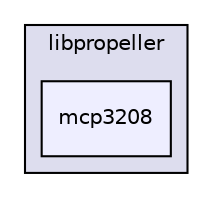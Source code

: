 digraph "mcp3208" {
  compound=true
  node [ fontsize="10", fontname="Helvetica"];
  edge [ labelfontsize="10", labelfontname="Helvetica"];
  subgraph clusterdir_34d10b20358c807fff993149200b6a31 {
    graph [ bgcolor="#ddddee", pencolor="black", label="libpropeller" fontname="Helvetica", fontsize="10", URL="dir_34d10b20358c807fff993149200b6a31.html"]
  dir_b1456c33b29649309c1f094cc1dfdf71 [shape=box, label="mcp3208", style="filled", fillcolor="#eeeeff", pencolor="black", URL="dir_b1456c33b29649309c1f094cc1dfdf71.html"];
  }
}
